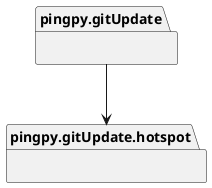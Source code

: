 @startuml packages_pingpy_gitUpdate
set namespaceSeparator none
package "pingpy.gitUpdate" as pingpy.gitUpdate {
}
package "pingpy.gitUpdate.hotspot" as pingpy.gitUpdate.hotspot {
}
pingpy.gitUpdate --> pingpy.gitUpdate.hotspot
@enduml
